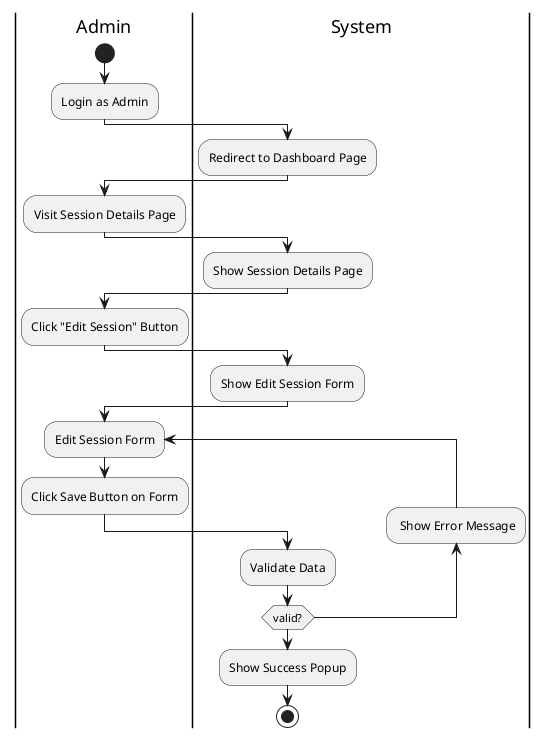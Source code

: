@startuml EditSession
|Admin|
start
:Login as Admin;
|System|
:Redirect to Dashboard Page;
|Admin|
:Visit Session Details Page;
|System|
:Show Session Details Page;
|Admin|
:Click "Edit Session" Button;
|System|
:Show Edit Session Form;
|Admin|
repeat :Edit Session Form;
  :Click Save Button on Form;
  |System|
  :Validate Data;
  backward: Show Error Message;
repeat while (valid?)
|System|
:Show Success Popup;
stop
@enduml
